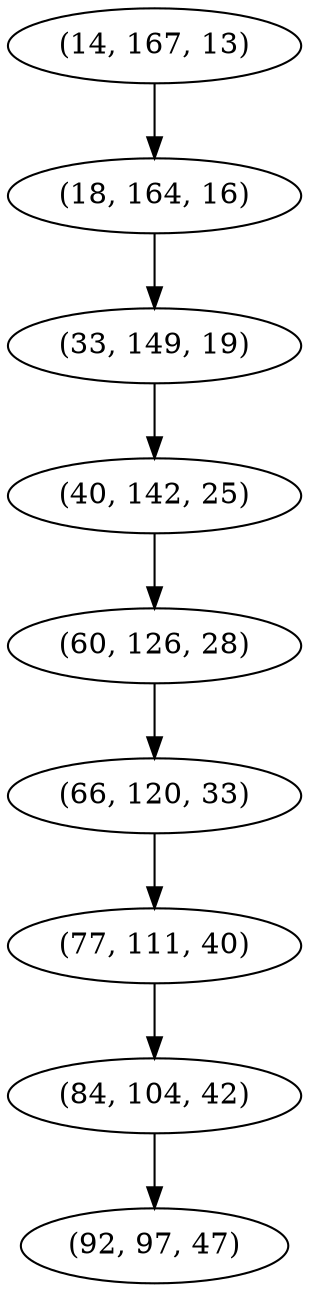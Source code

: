 digraph tree {
    "(14, 167, 13)";
    "(18, 164, 16)";
    "(33, 149, 19)";
    "(40, 142, 25)";
    "(60, 126, 28)";
    "(66, 120, 33)";
    "(77, 111, 40)";
    "(84, 104, 42)";
    "(92, 97, 47)";
    "(14, 167, 13)" -> "(18, 164, 16)";
    "(18, 164, 16)" -> "(33, 149, 19)";
    "(33, 149, 19)" -> "(40, 142, 25)";
    "(40, 142, 25)" -> "(60, 126, 28)";
    "(60, 126, 28)" -> "(66, 120, 33)";
    "(66, 120, 33)" -> "(77, 111, 40)";
    "(77, 111, 40)" -> "(84, 104, 42)";
    "(84, 104, 42)" -> "(92, 97, 47)";
}
